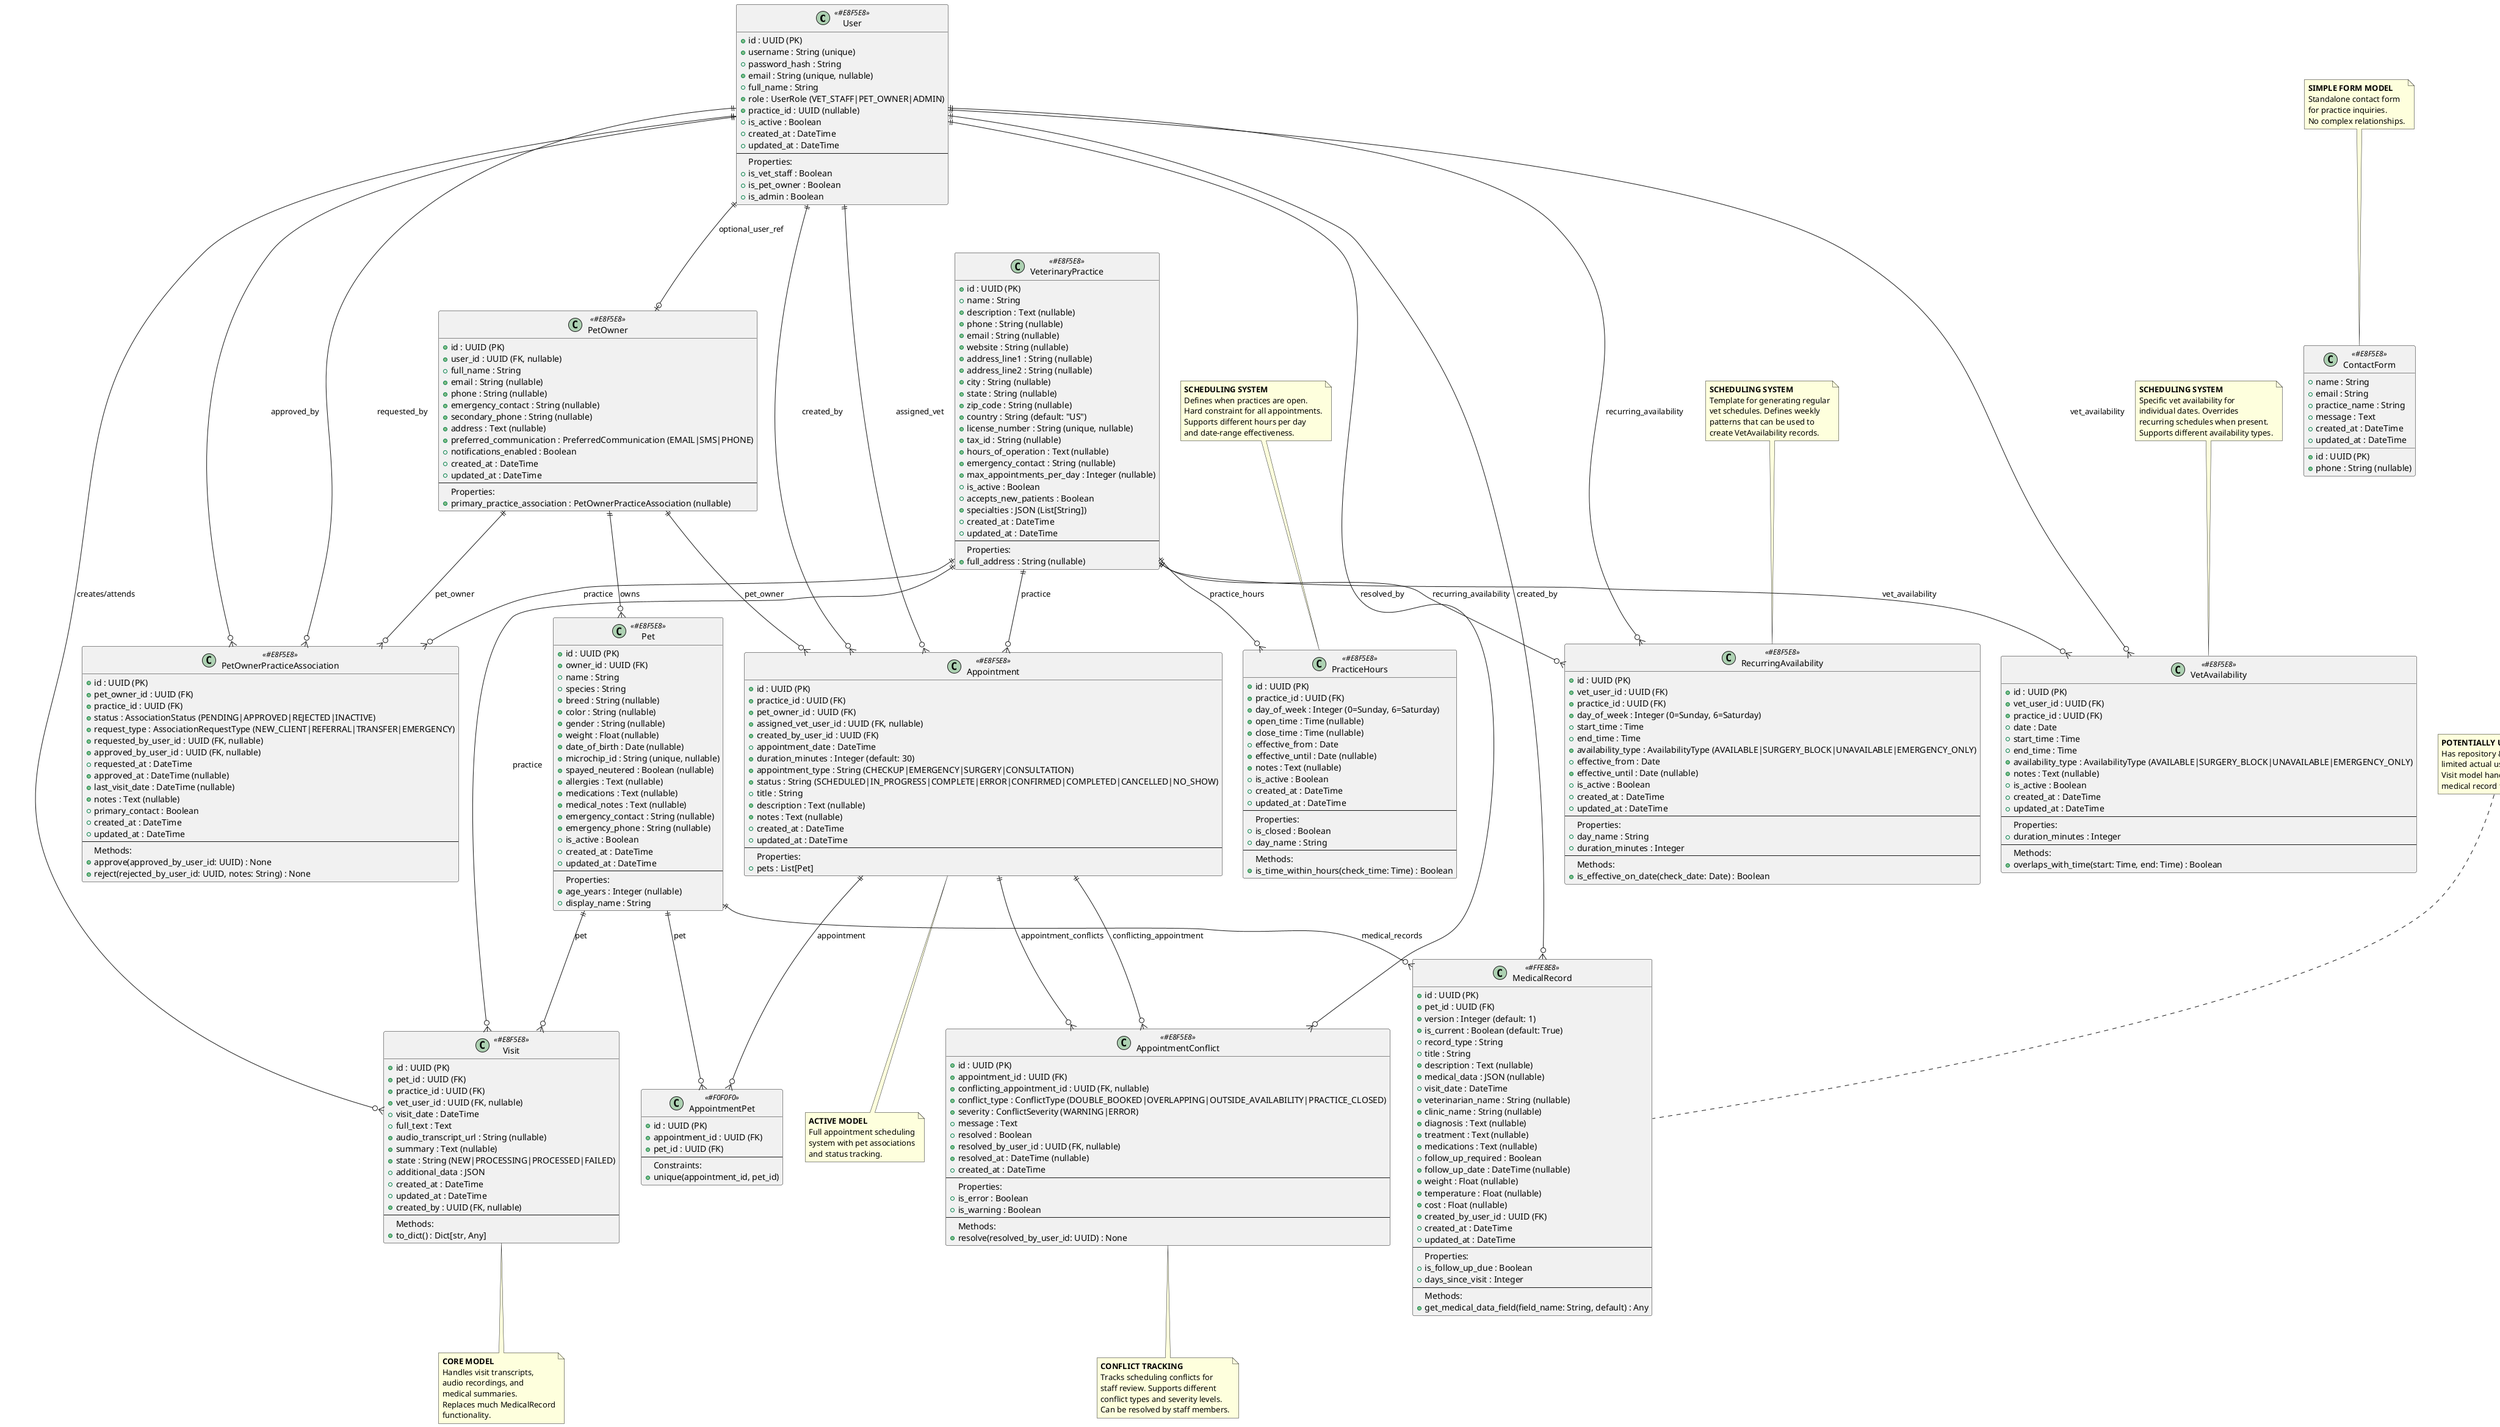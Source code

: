 @startuml HelpPet AI Database Model

!define ACTIVE_COLOR #E8F5E8
!define UNUSED_COLOR #FFE8E8
!define JUNCTION_COLOR #F0F0F0

' Active Models - Core System
class User <<ACTIVE_COLOR>> {
  + id : UUID (PK)
  + username : String (unique)
  + password_hash : String
  + email : String (unique, nullable)
  + full_name : String
  + role : UserRole (VET_STAFF|PET_OWNER|ADMIN)
  + practice_id : UUID (nullable)
  + is_active : Boolean
  + created_at : DateTime
  + updated_at : DateTime
  --
  Properties:
  + is_vet_staff : Boolean
  + is_pet_owner : Boolean
  + is_admin : Boolean
}

class VeterinaryPractice <<ACTIVE_COLOR>> {
  + id : UUID (PK)
  + name : String
  + description : Text (nullable)
  + phone : String (nullable)
  + email : String (nullable)
  + website : String (nullable)
  + address_line1 : String (nullable)
  + address_line2 : String (nullable)
  + city : String (nullable)
  + state : String (nullable)
  + zip_code : String (nullable)
  + country : String (default: "US")
  + license_number : String (unique, nullable)
  + tax_id : String (nullable)
  + hours_of_operation : Text (nullable)
  + emergency_contact : String (nullable)
  + max_appointments_per_day : Integer (nullable)
  + is_active : Boolean
  + accepts_new_patients : Boolean
  + specialties : JSON (List[String])
  + created_at : DateTime
  + updated_at : DateTime
  --
  Properties:
  + full_address : String (nullable)
}

class PetOwner <<ACTIVE_COLOR>> {
  + id : UUID (PK)
  + user_id : UUID (FK, nullable)
  + full_name : String
  + email : String (nullable)
  + phone : String (nullable)
  + emergency_contact : String (nullable)
  + secondary_phone : String (nullable)
  + address : Text (nullable)
  + preferred_communication : PreferredCommunication (EMAIL|SMS|PHONE)
  + notifications_enabled : Boolean
  + created_at : DateTime
  + updated_at : DateTime
  --
  Properties:
  + primary_practice_association : PetOwnerPracticeAssociation (nullable)
}

class Pet <<ACTIVE_COLOR>> {
  + id : UUID (PK)
  + owner_id : UUID (FK)
  + name : String
  + species : String
  + breed : String (nullable)
  + color : String (nullable)
  + gender : String (nullable)
  + weight : Float (nullable)
  + date_of_birth : Date (nullable)
  + microchip_id : String (unique, nullable)
  + spayed_neutered : Boolean (nullable)
  + allergies : Text (nullable)
  + medications : Text (nullable)
  + medical_notes : Text (nullable)
  + emergency_contact : String (nullable)
  + emergency_phone : String (nullable)
  + is_active : Boolean
  + created_at : DateTime
  + updated_at : DateTime
  --
  Properties:
  + age_years : Integer (nullable)
  + display_name : String
}

class Visit <<ACTIVE_COLOR>> {
  + id : UUID (PK)
  + pet_id : UUID (FK)
  + practice_id : UUID (FK)
  + vet_user_id : UUID (FK, nullable)
  + visit_date : DateTime
  + full_text : Text
  + audio_transcript_url : String (nullable)
  + summary : Text (nullable)
  + state : String (NEW|PROCESSING|PROCESSED|FAILED)
  + additional_data : JSON
  + created_at : DateTime
  + updated_at : DateTime
  + created_by : UUID (FK, nullable)
  --
  Methods:
  + to_dict() : Dict[str, Any]
}

class Appointment <<ACTIVE_COLOR>> {
  + id : UUID (PK)
  + practice_id : UUID (FK)
  + pet_owner_id : UUID (FK)
  + assigned_vet_user_id : UUID (FK, nullable)
  + created_by_user_id : UUID (FK)
  + appointment_date : DateTime
  + duration_minutes : Integer (default: 30)
  + appointment_type : String (CHECKUP|EMERGENCY|SURGERY|CONSULTATION)
  + status : String (SCHEDULED|IN_PROGRESS|COMPLETE|ERROR|CONFIRMED|COMPLETED|CANCELLED|NO_SHOW)
  + title : String
  + description : Text (nullable)
  + notes : Text (nullable)
  + created_at : DateTime
  + updated_at : DateTime
  --
  Properties:
  + pets : List[Pet]
}

' Scheduling System Models
class PracticeHours <<ACTIVE_COLOR>> {
  + id : UUID (PK)
  + practice_id : UUID (FK)
  + day_of_week : Integer (0=Sunday, 6=Saturday)
  + open_time : Time (nullable)
  + close_time : Time (nullable)
  + effective_from : Date
  + effective_until : Date (nullable)
  + notes : Text (nullable)
  + is_active : Boolean
  + created_at : DateTime
  + updated_at : DateTime
  --
  Properties:
  + is_closed : Boolean
  + day_name : String
  --
  Methods:
  + is_time_within_hours(check_time: Time) : Boolean
}

class VetAvailability <<ACTIVE_COLOR>> {
  + id : UUID (PK)
  + vet_user_id : UUID (FK)
  + practice_id : UUID (FK)
  + date : Date
  + start_time : Time
  + end_time : Time
  + availability_type : AvailabilityType (AVAILABLE|SURGERY_BLOCK|UNAVAILABLE|EMERGENCY_ONLY)
  + notes : Text (nullable)
  + is_active : Boolean
  + created_at : DateTime
  + updated_at : DateTime
  --
  Properties:
  + duration_minutes : Integer
  --
  Methods:
  + overlaps_with_time(start: Time, end: Time) : Boolean
}

class RecurringAvailability <<ACTIVE_COLOR>> {
  + id : UUID (PK)
  + vet_user_id : UUID (FK)
  + practice_id : UUID (FK)
  + day_of_week : Integer (0=Sunday, 6=Saturday)
  + start_time : Time
  + end_time : Time
  + availability_type : AvailabilityType (AVAILABLE|SURGERY_BLOCK|UNAVAILABLE|EMERGENCY_ONLY)
  + effective_from : Date
  + effective_until : Date (nullable)
  + is_active : Boolean
  + created_at : DateTime
  + updated_at : DateTime
  --
  Properties:
  + day_name : String
  + duration_minutes : Integer
  --
  Methods:
  + is_effective_on_date(check_date: Date) : Boolean
}

class AppointmentConflict <<ACTIVE_COLOR>> {
  + id : UUID (PK)
  + appointment_id : UUID (FK)
  + conflicting_appointment_id : UUID (FK, nullable)
  + conflict_type : ConflictType (DOUBLE_BOOKED|OVERLAPPING|OUTSIDE_AVAILABILITY|PRACTICE_CLOSED)
  + severity : ConflictSeverity (WARNING|ERROR)
  + message : Text
  + resolved : Boolean
  + resolved_by_user_id : UUID (FK, nullable)
  + resolved_at : DateTime (nullable)
  + created_at : DateTime
  --
  Properties:
  + is_error : Boolean
  + is_warning : Boolean
  --
  Methods:
  + resolve(resolved_by_user_id: UUID) : None
}

' Junction Tables
class AppointmentPet <<JUNCTION_COLOR>> {
  + id : UUID (PK)
  + appointment_id : UUID (FK)
  + pet_id : UUID (FK)
  --
  Constraints:
  + unique(appointment_id, pet_id)
}

class PetOwnerPracticeAssociation <<ACTIVE_COLOR>> {
  + id : UUID (PK)
  + pet_owner_id : UUID (FK)
  + practice_id : UUID (FK)
  + status : AssociationStatus (PENDING|APPROVED|REJECTED|INACTIVE)
  + request_type : AssociationRequestType (NEW_CLIENT|REFERRAL|TRANSFER|EMERGENCY)
  + requested_by_user_id : UUID (FK, nullable)
  + approved_by_user_id : UUID (FK, nullable)
  + requested_at : DateTime
  + approved_at : DateTime (nullable)
  + last_visit_date : DateTime (nullable)
  + notes : Text (nullable)
  + primary_contact : Boolean
  + created_at : DateTime
  + updated_at : DateTime
  --
  Methods:
  + approve(approved_by_user_id: UUID) : None
  + reject(rejected_by_user_id: UUID, notes: String) : None
}

' Potentially Unused Models
class MedicalRecord <<UNUSED_COLOR>> {
  + id : UUID (PK)
  + pet_id : UUID (FK)
  + version : Integer (default: 1)
  + is_current : Boolean (default: True)
  + record_type : String
  + title : String
  + description : Text (nullable)
  + medical_data : JSON (nullable)
  + visit_date : DateTime
  + veterinarian_name : String (nullable)
  + clinic_name : String (nullable)
  + diagnosis : Text (nullable)
  + treatment : Text (nullable)
  + medications : Text (nullable)
  + follow_up_required : Boolean
  + follow_up_date : DateTime (nullable)
  + weight : Float (nullable)
  + temperature : Float (nullable)
  + cost : Float (nullable)
  + created_by_user_id : UUID (FK)
  + created_at : DateTime
  + updated_at : DateTime
  --
  Properties:
  + is_follow_up_due : Boolean
  + days_since_visit : Integer
  --
  Methods:
  + get_medical_data_field(field_name: String, default) : Any
}

class ContactForm <<ACTIVE_COLOR>> {
  + id : UUID (PK)
  + name : String
  + email : String
  + phone : String (nullable)
  + practice_name : String
  + message : Text
  + created_at : DateTime
  + updated_at : DateTime
}

' Relationships - Core System
User ||--o{ Visit : "creates/attends"
User ||--o{ Appointment : "assigned_vet"
User ||--o{ Appointment : "created_by"
User ||--o{ PetOwnerPracticeAssociation : "requested_by"
User ||--o{ PetOwnerPracticeAssociation : "approved_by"
User ||--o| PetOwner : "optional_user_ref"

VeterinaryPractice ||--o{ Visit : "practice"
VeterinaryPractice ||--o{ Appointment : "practice"
VeterinaryPractice ||--o{ PetOwnerPracticeAssociation : "practice"

PetOwner ||--o{ Pet : "owns"
PetOwner ||--o{ Appointment : "pet_owner"
PetOwner ||--o{ PetOwnerPracticeAssociation : "pet_owner"

Pet ||--o{ Visit : "pet"
Pet ||--o{ AppointmentPet : "pet"

Appointment ||--o{ AppointmentPet : "appointment"

' Scheduling System Relationships
VeterinaryPractice ||--o{ PracticeHours : "practice_hours"
VeterinaryPractice ||--o{ VetAvailability : "vet_availability"
VeterinaryPractice ||--o{ RecurringAvailability : "recurring_availability"

User ||--o{ VetAvailability : "vet_availability"
User ||--o{ RecurringAvailability : "recurring_availability"
User ||--o{ AppointmentConflict : "resolved_by"

Appointment ||--o{ AppointmentConflict : "appointment_conflicts"
Appointment ||--o{ AppointmentConflict : "conflicting_appointment"

' Potentially Unused Relationships
Pet ||--o{ MedicalRecord : "medical_records" 
User ||--o{ MedicalRecord : "created_by"

' Notes
note top of MedicalRecord : **POTENTIALLY UNUSED**\nHas repository & route but\nlimited actual usage in system.\nVisit model handles most\nmedical record functionality.

note top of ContactForm : **SIMPLE FORM MODEL**\nStandalone contact form\nfor practice inquiries.\nNo complex relationships.

note bottom of Visit : **CORE MODEL**\nHandles visit transcripts,\naudio recordings, and\nmedical summaries.\nReplaces much MedicalRecord\nfunctionality.

note bottom of Appointment : **ACTIVE MODEL**\nFull appointment scheduling\nsystem with pet associations\nand status tracking.

note top of PracticeHours : **SCHEDULING SYSTEM**\nDefines when practices are open.\nHard constraint for all appointments.\nSupports different hours per day\nand date-range effectiveness.

note top of VetAvailability : **SCHEDULING SYSTEM**\nSpecific vet availability for\nindividual dates. Overrides\nrecurring schedules when present.\nSupports different availability types.

note top of RecurringAvailability : **SCHEDULING SYSTEM**\nTemplate for generating regular\nvet schedules. Defines weekly\npatterns that can be used to\ncreate VetAvailability records.

note bottom of AppointmentConflict : **CONFLICT TRACKING**\nTracks scheduling conflicts for\nstaff review. Supports different\nconflict types and severity levels.\nCan be resolved by staff members.

@enduml
